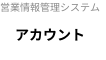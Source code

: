 @startuml images/マスタ管理
' ヘッダー
header 営業情報管理システム
' タイトル
title アカウント
' 
hide circle
' 
hide method





@enduml